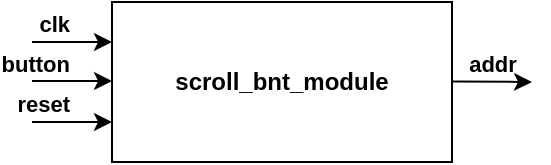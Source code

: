 <mxfile version="22.1.0" type="device">
  <diagram name="Page-1" id="PFLsmP_8gF36ues8swnT">
    <mxGraphModel dx="1194" dy="752" grid="1" gridSize="10" guides="1" tooltips="1" connect="1" arrows="1" fold="1" page="1" pageScale="1" pageWidth="827" pageHeight="1169" math="0" shadow="0">
      <root>
        <mxCell id="0" />
        <mxCell id="1" parent="0" />
        <mxCell id="43HdO8Hfdb7KW7asNf2s-1" value="&lt;b&gt;scroll_bnt_module&lt;/b&gt;" style="rounded=0;whiteSpace=wrap;html=1;fontColor=default;fillColor=none;" vertex="1" parent="1">
          <mxGeometry x="60" y="10" width="170" height="80" as="geometry" />
        </mxCell>
        <mxCell id="43HdO8Hfdb7KW7asNf2s-2" value="clk" style="endArrow=classic;html=1;rounded=0;labelPosition=left;verticalLabelPosition=top;align=right;verticalAlign=bottom;labelBackgroundColor=none;fontStyle=1" edge="1" parent="1">
          <mxGeometry width="50" height="50" relative="1" as="geometry">
            <mxPoint x="20" y="30" as="sourcePoint" />
            <mxPoint x="60" y="30" as="targetPoint" />
          </mxGeometry>
        </mxCell>
        <mxCell id="43HdO8Hfdb7KW7asNf2s-3" value="button" style="endArrow=classic;html=1;rounded=0;labelPosition=left;verticalLabelPosition=top;align=right;verticalAlign=bottom;labelBackgroundColor=none;fontStyle=1" edge="1" parent="1">
          <mxGeometry width="50" height="50" relative="1" as="geometry">
            <mxPoint x="20" y="49.5" as="sourcePoint" />
            <mxPoint x="60" y="49.5" as="targetPoint" />
          </mxGeometry>
        </mxCell>
        <mxCell id="43HdO8Hfdb7KW7asNf2s-4" value="addr" style="endArrow=classic;html=1;rounded=0;labelPosition=center;verticalLabelPosition=top;align=center;verticalAlign=bottom;labelBackgroundColor=none;fontStyle=1" edge="1" parent="1">
          <mxGeometry width="50" height="50" relative="1" as="geometry">
            <mxPoint x="230" y="49.71" as="sourcePoint" />
            <mxPoint x="270" y="50" as="targetPoint" />
          </mxGeometry>
        </mxCell>
        <mxCell id="43HdO8Hfdb7KW7asNf2s-5" value="reset" style="endArrow=classic;html=1;rounded=0;labelPosition=left;verticalLabelPosition=top;align=right;verticalAlign=bottom;labelBackgroundColor=none;fontStyle=1" edge="1" parent="1">
          <mxGeometry width="50" height="50" relative="1" as="geometry">
            <mxPoint x="20" y="70" as="sourcePoint" />
            <mxPoint x="60" y="70" as="targetPoint" />
          </mxGeometry>
        </mxCell>
      </root>
    </mxGraphModel>
  </diagram>
</mxfile>
